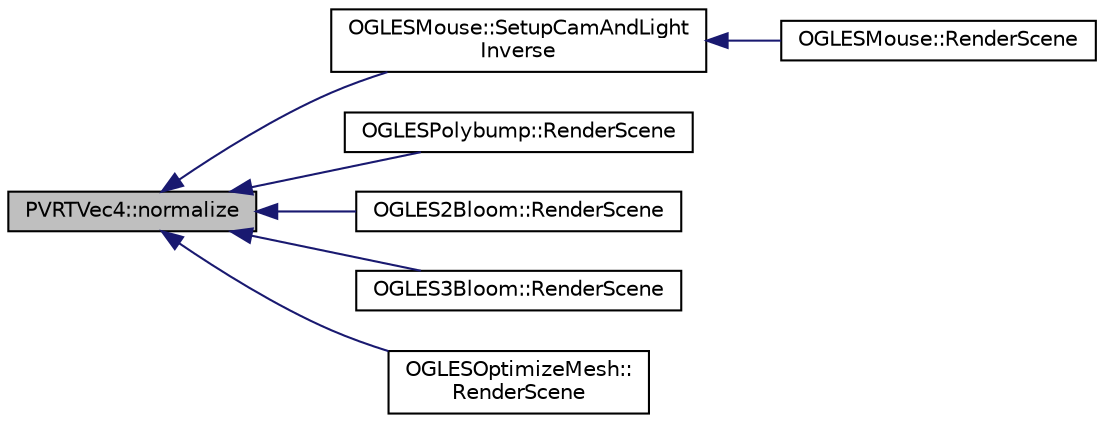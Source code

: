 digraph "PVRTVec4::normalize"
{
  edge [fontname="Helvetica",fontsize="10",labelfontname="Helvetica",labelfontsize="10"];
  node [fontname="Helvetica",fontsize="10",shape=record];
  rankdir="LR";
  Node1 [label="PVRTVec4::normalize",height=0.2,width=0.4,color="black", fillcolor="grey75", style="filled", fontcolor="black"];
  Node1 -> Node2 [dir="back",color="midnightblue",fontsize="10",style="solid",fontname="Helvetica"];
  Node2 [label="OGLESMouse::SetupCamAndLight\lInverse",height=0.2,width=0.4,color="black", fillcolor="white", style="filled",URL="$class_o_g_l_e_s_mouse.html#aa937097d456588ffd1c94f710ce14e20"];
  Node2 -> Node3 [dir="back",color="midnightblue",fontsize="10",style="solid",fontname="Helvetica"];
  Node3 [label="OGLESMouse::RenderScene",height=0.2,width=0.4,color="black", fillcolor="white", style="filled",URL="$class_o_g_l_e_s_mouse.html#a5b0de73d18f07db23e661851f150678e"];
  Node1 -> Node4 [dir="back",color="midnightblue",fontsize="10",style="solid",fontname="Helvetica"];
  Node4 [label="OGLESPolybump::RenderScene",height=0.2,width=0.4,color="black", fillcolor="white", style="filled",URL="$class_o_g_l_e_s_polybump.html#a938affe0d075417452b4cbb10cdd9061",tooltip="Render the scene. "];
  Node1 -> Node5 [dir="back",color="midnightblue",fontsize="10",style="solid",fontname="Helvetica"];
  Node5 [label="OGLES2Bloom::RenderScene",height=0.2,width=0.4,color="black", fillcolor="white", style="filled",URL="$class_o_g_l_e_s2_bloom.html#aae13baa51749f6c6d107264678b3a774"];
  Node1 -> Node6 [dir="back",color="midnightblue",fontsize="10",style="solid",fontname="Helvetica"];
  Node6 [label="OGLES3Bloom::RenderScene",height=0.2,width=0.4,color="black", fillcolor="white", style="filled",URL="$class_o_g_l_e_s3_bloom.html#a59f9a13e4b1469773f0462059a008860"];
  Node1 -> Node7 [dir="back",color="midnightblue",fontsize="10",style="solid",fontname="Helvetica"];
  Node7 [label="OGLESOptimizeMesh::\lRenderScene",height=0.2,width=0.4,color="black", fillcolor="white", style="filled",URL="$class_o_g_l_e_s_optimize_mesh.html#a6bb2fea42f6b292a9fe132927dd3e104",tooltip="Render the scene. "];
}
